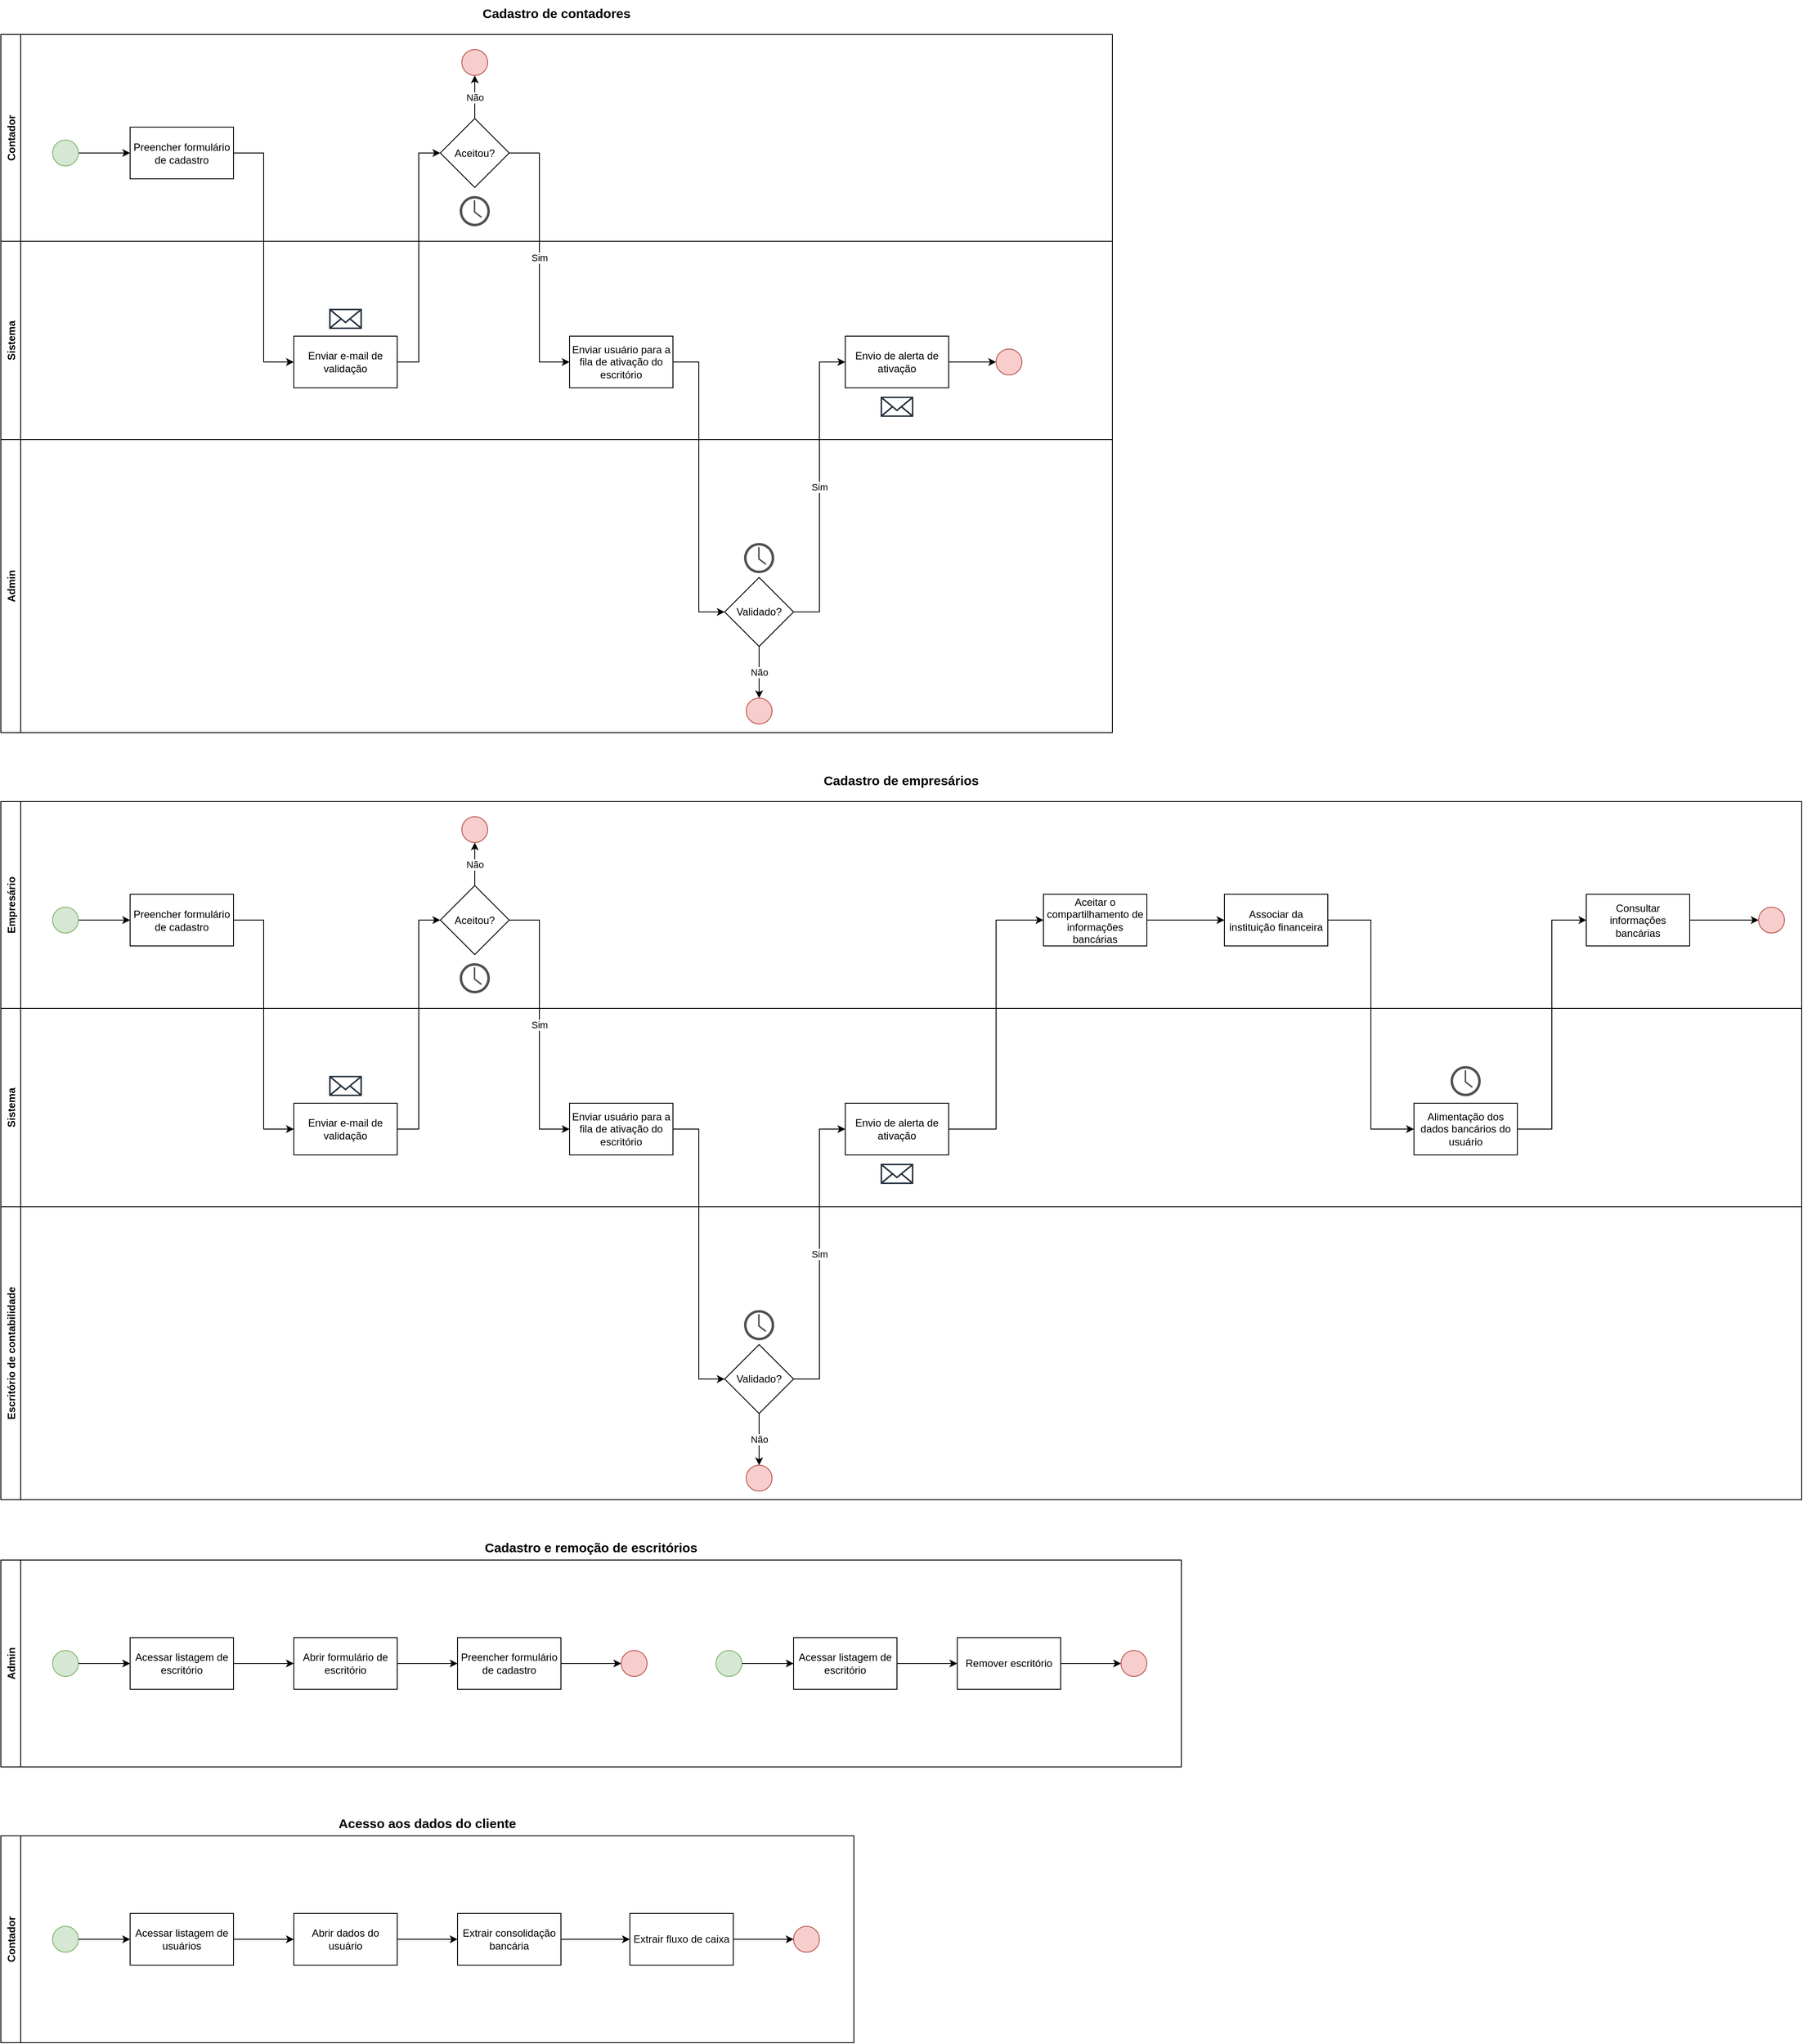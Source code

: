 <mxfile version="20.5.1" type="device"><diagram id="FkfbDTltOEAAS9930gdg" name="Page-1"><mxGraphModel dx="4740" dy="3630" grid="1" gridSize="10" guides="1" tooltips="1" connect="1" arrows="1" fold="1" page="1" pageScale="1" pageWidth="850" pageHeight="1100" math="0" shadow="0"><root><mxCell id="0"/><mxCell id="1" parent="0"/><mxCell id="MfCVlASSTnBVZ-4Pz3wF-3" style="edgeStyle=orthogonalEdgeStyle;rounded=0;orthogonalLoop=1;jettySize=auto;html=1;" edge="1" parent="1" source="MfCVlASSTnBVZ-4Pz3wF-1" target="MfCVlASSTnBVZ-4Pz3wF-2"><mxGeometry relative="1" as="geometry"/></mxCell><mxCell id="MfCVlASSTnBVZ-4Pz3wF-1" value="" style="ellipse;whiteSpace=wrap;html=1;aspect=fixed;fillColor=#d5e8d4;strokeColor=#82b366;" vertex="1" parent="1"><mxGeometry x="60" y="162.5" width="30" height="30" as="geometry"/></mxCell><mxCell id="MfCVlASSTnBVZ-4Pz3wF-5" style="edgeStyle=orthogonalEdgeStyle;rounded=0;orthogonalLoop=1;jettySize=auto;html=1;entryX=0;entryY=0.5;entryDx=0;entryDy=0;" edge="1" parent="1" source="MfCVlASSTnBVZ-4Pz3wF-2" target="MfCVlASSTnBVZ-4Pz3wF-4"><mxGeometry relative="1" as="geometry"/></mxCell><mxCell id="MfCVlASSTnBVZ-4Pz3wF-2" value="Preencher formulário de cadastro" style="rounded=0;whiteSpace=wrap;html=1;" vertex="1" parent="1"><mxGeometry x="150" y="147.5" width="120" height="60" as="geometry"/></mxCell><mxCell id="MfCVlASSTnBVZ-4Pz3wF-9" style="edgeStyle=orthogonalEdgeStyle;rounded=0;orthogonalLoop=1;jettySize=auto;html=1;entryX=0;entryY=0.5;entryDx=0;entryDy=0;" edge="1" parent="1" source="MfCVlASSTnBVZ-4Pz3wF-4" target="MfCVlASSTnBVZ-4Pz3wF-8"><mxGeometry relative="1" as="geometry"/></mxCell><mxCell id="MfCVlASSTnBVZ-4Pz3wF-4" value="Enviar e-mail de validação" style="rounded=0;whiteSpace=wrap;html=1;" vertex="1" parent="1"><mxGeometry x="340" y="390" width="120" height="60" as="geometry"/></mxCell><mxCell id="MfCVlASSTnBVZ-4Pz3wF-7" value="" style="sketch=0;outlineConnect=0;fontColor=#232F3E;gradientColor=none;fillColor=#232F3D;strokeColor=none;dashed=0;verticalLabelPosition=bottom;verticalAlign=top;align=center;html=1;fontSize=12;fontStyle=0;aspect=fixed;pointerEvents=1;shape=mxgraph.aws4.email_2;" vertex="1" parent="1"><mxGeometry x="381" y="358" width="38" height="23.87" as="geometry"/></mxCell><mxCell id="MfCVlASSTnBVZ-4Pz3wF-11" value="Não" style="edgeStyle=orthogonalEdgeStyle;rounded=0;orthogonalLoop=1;jettySize=auto;html=1;" edge="1" parent="1" source="MfCVlASSTnBVZ-4Pz3wF-8" target="MfCVlASSTnBVZ-4Pz3wF-10"><mxGeometry relative="1" as="geometry"/></mxCell><mxCell id="MfCVlASSTnBVZ-4Pz3wF-13" value="Sim" style="edgeStyle=orthogonalEdgeStyle;rounded=0;orthogonalLoop=1;jettySize=auto;html=1;entryX=0;entryY=0.5;entryDx=0;entryDy=0;" edge="1" parent="1" source="MfCVlASSTnBVZ-4Pz3wF-8" target="MfCVlASSTnBVZ-4Pz3wF-12"><mxGeometry relative="1" as="geometry"/></mxCell><mxCell id="MfCVlASSTnBVZ-4Pz3wF-8" value="Aceitou?" style="rhombus;whiteSpace=wrap;html=1;" vertex="1" parent="1"><mxGeometry x="510" y="137.5" width="80" height="80" as="geometry"/></mxCell><mxCell id="MfCVlASSTnBVZ-4Pz3wF-10" value="" style="ellipse;whiteSpace=wrap;html=1;aspect=fixed;fillColor=#f8cecc;strokeColor=#b85450;" vertex="1" parent="1"><mxGeometry x="535" y="57.5" width="30" height="30" as="geometry"/></mxCell><mxCell id="MfCVlASSTnBVZ-4Pz3wF-16" style="edgeStyle=orthogonalEdgeStyle;rounded=0;orthogonalLoop=1;jettySize=auto;html=1;entryX=0;entryY=0.5;entryDx=0;entryDy=0;" edge="1" parent="1" source="MfCVlASSTnBVZ-4Pz3wF-12" target="MfCVlASSTnBVZ-4Pz3wF-15"><mxGeometry relative="1" as="geometry"/></mxCell><mxCell id="MfCVlASSTnBVZ-4Pz3wF-12" value="Enviar usuário para a fila de ativação do escritório" style="rounded=0;whiteSpace=wrap;html=1;" vertex="1" parent="1"><mxGeometry x="660" y="390" width="120" height="60" as="geometry"/></mxCell><mxCell id="MfCVlASSTnBVZ-4Pz3wF-14" value="" style="sketch=0;pointerEvents=1;shadow=0;dashed=0;html=1;strokeColor=none;fillColor=#505050;labelPosition=center;verticalLabelPosition=bottom;verticalAlign=top;outlineConnect=0;align=center;shape=mxgraph.office.concepts.clock;" vertex="1" parent="1"><mxGeometry x="532.5" y="227.5" width="35" height="35" as="geometry"/></mxCell><mxCell id="MfCVlASSTnBVZ-4Pz3wF-18" value="Não" style="edgeStyle=orthogonalEdgeStyle;rounded=0;orthogonalLoop=1;jettySize=auto;html=1;entryX=0.5;entryY=0;entryDx=0;entryDy=0;" edge="1" parent="1" source="MfCVlASSTnBVZ-4Pz3wF-15" target="MfCVlASSTnBVZ-4Pz3wF-17"><mxGeometry relative="1" as="geometry"/></mxCell><mxCell id="MfCVlASSTnBVZ-4Pz3wF-20" value="Sim" style="edgeStyle=orthogonalEdgeStyle;rounded=0;orthogonalLoop=1;jettySize=auto;html=1;entryX=0;entryY=0.5;entryDx=0;entryDy=0;" edge="1" parent="1" source="MfCVlASSTnBVZ-4Pz3wF-15" target="MfCVlASSTnBVZ-4Pz3wF-19"><mxGeometry relative="1" as="geometry"/></mxCell><mxCell id="MfCVlASSTnBVZ-4Pz3wF-15" value="Validado?" style="rhombus;whiteSpace=wrap;html=1;" vertex="1" parent="1"><mxGeometry x="840" y="670" width="80" height="80" as="geometry"/></mxCell><mxCell id="MfCVlASSTnBVZ-4Pz3wF-17" value="" style="ellipse;whiteSpace=wrap;html=1;aspect=fixed;fillColor=#f8cecc;strokeColor=#b85450;" vertex="1" parent="1"><mxGeometry x="865" y="810" width="30" height="30" as="geometry"/></mxCell><mxCell id="MfCVlASSTnBVZ-4Pz3wF-24" style="edgeStyle=orthogonalEdgeStyle;rounded=0;orthogonalLoop=1;jettySize=auto;html=1;entryX=0;entryY=0.5;entryDx=0;entryDy=0;" edge="1" parent="1" source="MfCVlASSTnBVZ-4Pz3wF-19" target="MfCVlASSTnBVZ-4Pz3wF-32"><mxGeometry relative="1" as="geometry"><mxPoint x="1220.0" y="420" as="targetPoint"/></mxGeometry></mxCell><mxCell id="MfCVlASSTnBVZ-4Pz3wF-19" value="Envio de alerta de ativação" style="rounded=0;whiteSpace=wrap;html=1;" vertex="1" parent="1"><mxGeometry x="980" y="390" width="120" height="60" as="geometry"/></mxCell><mxCell id="MfCVlASSTnBVZ-4Pz3wF-21" value="" style="sketch=0;pointerEvents=1;shadow=0;dashed=0;html=1;strokeColor=none;fillColor=#505050;labelPosition=center;verticalLabelPosition=bottom;verticalAlign=top;outlineConnect=0;align=center;shape=mxgraph.office.concepts.clock;" vertex="1" parent="1"><mxGeometry x="862.5" y="630" width="35" height="35" as="geometry"/></mxCell><mxCell id="MfCVlASSTnBVZ-4Pz3wF-22" value="" style="sketch=0;outlineConnect=0;fontColor=#232F3E;gradientColor=none;fillColor=#232F3D;strokeColor=none;dashed=0;verticalLabelPosition=bottom;verticalAlign=top;align=center;html=1;fontSize=12;fontStyle=0;aspect=fixed;pointerEvents=1;shape=mxgraph.aws4.email_2;" vertex="1" parent="1"><mxGeometry x="1021" y="460" width="38" height="23.87" as="geometry"/></mxCell><mxCell id="MfCVlASSTnBVZ-4Pz3wF-28" style="edgeStyle=orthogonalEdgeStyle;rounded=0;orthogonalLoop=1;jettySize=auto;html=1;entryX=0;entryY=0.5;entryDx=0;entryDy=0;" edge="1" parent="1" source="MfCVlASSTnBVZ-4Pz3wF-25" target="MfCVlASSTnBVZ-4Pz3wF-30"><mxGeometry relative="1" as="geometry"><mxPoint x="1610.0" y="245" as="targetPoint"/></mxGeometry></mxCell><mxCell id="MfCVlASSTnBVZ-4Pz3wF-25" value="Associar da instituição financeira" style="rounded=0;whiteSpace=wrap;html=1;" vertex="1" parent="1"><mxGeometry x="1420" y="147.5" width="120" height="60" as="geometry"/></mxCell><mxCell id="MfCVlASSTnBVZ-4Pz3wF-35" style="edgeStyle=orthogonalEdgeStyle;rounded=0;orthogonalLoop=1;jettySize=auto;html=1;entryX=0;entryY=0.5;entryDx=0;entryDy=0;" edge="1" parent="1" source="MfCVlASSTnBVZ-4Pz3wF-30" target="MfCVlASSTnBVZ-4Pz3wF-34"><mxGeometry relative="1" as="geometry"/></mxCell><mxCell id="MfCVlASSTnBVZ-4Pz3wF-30" value="Alimentação dos dados bancários do usuário" style="rounded=0;whiteSpace=wrap;html=1;" vertex="1" parent="1"><mxGeometry x="1640" y="390" width="120" height="60" as="geometry"/></mxCell><mxCell id="MfCVlASSTnBVZ-4Pz3wF-31" value="" style="sketch=0;pointerEvents=1;shadow=0;dashed=0;html=1;strokeColor=none;fillColor=#505050;labelPosition=center;verticalLabelPosition=bottom;verticalAlign=top;outlineConnect=0;align=center;shape=mxgraph.office.concepts.clock;" vertex="1" parent="1"><mxGeometry x="1682.5" y="346.87" width="35" height="35" as="geometry"/></mxCell><mxCell id="MfCVlASSTnBVZ-4Pz3wF-33" style="edgeStyle=orthogonalEdgeStyle;rounded=0;orthogonalLoop=1;jettySize=auto;html=1;entryX=0;entryY=0.5;entryDx=0;entryDy=0;" edge="1" parent="1" source="MfCVlASSTnBVZ-4Pz3wF-32" target="MfCVlASSTnBVZ-4Pz3wF-25"><mxGeometry relative="1" as="geometry"/></mxCell><mxCell id="MfCVlASSTnBVZ-4Pz3wF-32" value="Aceitar o compartilhamento de informações bancárias" style="rounded=0;whiteSpace=wrap;html=1;" vertex="1" parent="1"><mxGeometry x="1210" y="147.5" width="120" height="60" as="geometry"/></mxCell><mxCell id="MfCVlASSTnBVZ-4Pz3wF-37" style="edgeStyle=orthogonalEdgeStyle;rounded=0;orthogonalLoop=1;jettySize=auto;html=1;entryX=0;entryY=0.5;entryDx=0;entryDy=0;" edge="1" parent="1" source="MfCVlASSTnBVZ-4Pz3wF-34" target="MfCVlASSTnBVZ-4Pz3wF-36"><mxGeometry relative="1" as="geometry"/></mxCell><mxCell id="MfCVlASSTnBVZ-4Pz3wF-34" value="Consultar informações bancárias" style="rounded=0;whiteSpace=wrap;html=1;" vertex="1" parent="1"><mxGeometry x="1840" y="147.5" width="120" height="60" as="geometry"/></mxCell><mxCell id="MfCVlASSTnBVZ-4Pz3wF-36" value="" style="ellipse;whiteSpace=wrap;html=1;aspect=fixed;fillColor=#f8cecc;strokeColor=#b85450;" vertex="1" parent="1"><mxGeometry x="2040" y="162.5" width="30" height="30" as="geometry"/></mxCell><mxCell id="MfCVlASSTnBVZ-4Pz3wF-39" value="Empresário" style="swimlane;horizontal=0;startSize=23;" vertex="1" parent="1"><mxGeometry y="40" width="2090" height="240" as="geometry"/></mxCell><mxCell id="MfCVlASSTnBVZ-4Pz3wF-40" value="Escritório de contabilidade" style="swimlane;horizontal=0;" vertex="1" parent="1"><mxGeometry y="510" width="2090" height="340" as="geometry"/></mxCell><mxCell id="MfCVlASSTnBVZ-4Pz3wF-41" value="Sistema" style="swimlane;horizontal=0;" vertex="1" parent="1"><mxGeometry y="280" width="2090" height="230" as="geometry"/></mxCell><mxCell id="MfCVlASSTnBVZ-4Pz3wF-42" value="Admin" style="swimlane;horizontal=0;" vertex="1" parent="1"><mxGeometry y="920" width="1370" height="240" as="geometry"/></mxCell><mxCell id="MfCVlASSTnBVZ-4Pz3wF-45" value="" style="ellipse;whiteSpace=wrap;html=1;aspect=fixed;fillColor=#d5e8d4;strokeColor=#82b366;" vertex="1" parent="MfCVlASSTnBVZ-4Pz3wF-42"><mxGeometry x="60" y="105" width="30" height="30" as="geometry"/></mxCell><mxCell id="MfCVlASSTnBVZ-4Pz3wF-57" style="edgeStyle=orthogonalEdgeStyle;rounded=0;orthogonalLoop=1;jettySize=auto;html=1;fontSize=15;" edge="1" parent="MfCVlASSTnBVZ-4Pz3wF-42" source="MfCVlASSTnBVZ-4Pz3wF-46" target="MfCVlASSTnBVZ-4Pz3wF-56"><mxGeometry relative="1" as="geometry"/></mxCell><mxCell id="MfCVlASSTnBVZ-4Pz3wF-46" value="Acessar listagem de escritório" style="rounded=0;whiteSpace=wrap;html=1;" vertex="1" parent="MfCVlASSTnBVZ-4Pz3wF-42"><mxGeometry x="150" y="90" width="120" height="60" as="geometry"/></mxCell><mxCell id="MfCVlASSTnBVZ-4Pz3wF-44" style="edgeStyle=orthogonalEdgeStyle;rounded=0;orthogonalLoop=1;jettySize=auto;html=1;" edge="1" parent="MfCVlASSTnBVZ-4Pz3wF-42" source="MfCVlASSTnBVZ-4Pz3wF-45" target="MfCVlASSTnBVZ-4Pz3wF-46"><mxGeometry relative="1" as="geometry"/></mxCell><mxCell id="MfCVlASSTnBVZ-4Pz3wF-59" style="edgeStyle=orthogonalEdgeStyle;rounded=0;orthogonalLoop=1;jettySize=auto;html=1;fontSize=15;" edge="1" parent="MfCVlASSTnBVZ-4Pz3wF-42" source="MfCVlASSTnBVZ-4Pz3wF-56" target="MfCVlASSTnBVZ-4Pz3wF-58"><mxGeometry relative="1" as="geometry"/></mxCell><mxCell id="MfCVlASSTnBVZ-4Pz3wF-56" value="Abrir formulário de escritório" style="rounded=0;whiteSpace=wrap;html=1;" vertex="1" parent="MfCVlASSTnBVZ-4Pz3wF-42"><mxGeometry x="340" y="90" width="120" height="60" as="geometry"/></mxCell><mxCell id="MfCVlASSTnBVZ-4Pz3wF-61" style="edgeStyle=orthogonalEdgeStyle;rounded=0;orthogonalLoop=1;jettySize=auto;html=1;entryX=0;entryY=0.5;entryDx=0;entryDy=0;fontSize=15;" edge="1" parent="MfCVlASSTnBVZ-4Pz3wF-42" source="MfCVlASSTnBVZ-4Pz3wF-58" target="MfCVlASSTnBVZ-4Pz3wF-60"><mxGeometry relative="1" as="geometry"/></mxCell><mxCell id="MfCVlASSTnBVZ-4Pz3wF-58" value="Preencher formulário de cadastro" style="rounded=0;whiteSpace=wrap;html=1;" vertex="1" parent="MfCVlASSTnBVZ-4Pz3wF-42"><mxGeometry x="530" y="90" width="120" height="60" as="geometry"/></mxCell><mxCell id="MfCVlASSTnBVZ-4Pz3wF-60" value="" style="ellipse;whiteSpace=wrap;html=1;aspect=fixed;fillColor=#f8cecc;strokeColor=#b85450;" vertex="1" parent="MfCVlASSTnBVZ-4Pz3wF-42"><mxGeometry x="720" y="105" width="30" height="30" as="geometry"/></mxCell><mxCell id="MfCVlASSTnBVZ-4Pz3wF-62" value="" style="ellipse;whiteSpace=wrap;html=1;aspect=fixed;fillColor=#d5e8d4;strokeColor=#82b366;" vertex="1" parent="MfCVlASSTnBVZ-4Pz3wF-42"><mxGeometry x="830" y="105" width="30" height="30" as="geometry"/></mxCell><mxCell id="MfCVlASSTnBVZ-4Pz3wF-63" style="edgeStyle=orthogonalEdgeStyle;rounded=0;orthogonalLoop=1;jettySize=auto;html=1;fontSize=15;" edge="1" source="MfCVlASSTnBVZ-4Pz3wF-64" target="MfCVlASSTnBVZ-4Pz3wF-67" parent="MfCVlASSTnBVZ-4Pz3wF-42"><mxGeometry relative="1" as="geometry"/></mxCell><mxCell id="MfCVlASSTnBVZ-4Pz3wF-64" value="Acessar listagem de escritório" style="rounded=0;whiteSpace=wrap;html=1;" vertex="1" parent="MfCVlASSTnBVZ-4Pz3wF-42"><mxGeometry x="920" y="90" width="120" height="60" as="geometry"/></mxCell><mxCell id="MfCVlASSTnBVZ-4Pz3wF-65" style="edgeStyle=orthogonalEdgeStyle;rounded=0;orthogonalLoop=1;jettySize=auto;html=1;" edge="1" source="MfCVlASSTnBVZ-4Pz3wF-62" target="MfCVlASSTnBVZ-4Pz3wF-64" parent="MfCVlASSTnBVZ-4Pz3wF-42"><mxGeometry relative="1" as="geometry"/></mxCell><mxCell id="MfCVlASSTnBVZ-4Pz3wF-66" style="edgeStyle=orthogonalEdgeStyle;rounded=0;orthogonalLoop=1;jettySize=auto;html=1;fontSize=15;" edge="1" source="MfCVlASSTnBVZ-4Pz3wF-67" parent="MfCVlASSTnBVZ-4Pz3wF-42"><mxGeometry relative="1" as="geometry"><mxPoint x="1300" y="120" as="targetPoint"/></mxGeometry></mxCell><mxCell id="MfCVlASSTnBVZ-4Pz3wF-67" value="Remover escritório" style="rounded=0;whiteSpace=wrap;html=1;" vertex="1" parent="MfCVlASSTnBVZ-4Pz3wF-42"><mxGeometry x="1110" y="90" width="120" height="60" as="geometry"/></mxCell><mxCell id="MfCVlASSTnBVZ-4Pz3wF-70" value="" style="ellipse;whiteSpace=wrap;html=1;aspect=fixed;fillColor=#f8cecc;strokeColor=#b85450;" vertex="1" parent="MfCVlASSTnBVZ-4Pz3wF-42"><mxGeometry x="1300" y="105" width="30" height="30" as="geometry"/></mxCell><mxCell id="MfCVlASSTnBVZ-4Pz3wF-43" value="&lt;b&gt;&lt;font style=&quot;font-size: 15px;&quot;&gt;Cadastro de empresários&lt;/font&gt;&lt;/b&gt;" style="text;html=1;strokeColor=none;fillColor=none;align=center;verticalAlign=middle;whiteSpace=wrap;rounded=0;" vertex="1" parent="1"><mxGeometry width="2090" height="30" as="geometry"/></mxCell><mxCell id="MfCVlASSTnBVZ-4Pz3wF-47" value="&lt;b&gt;&lt;font style=&quot;font-size: 15px;&quot;&gt;Cadastro e remoção de escritórios&lt;/font&gt;&lt;/b&gt;" style="text;html=1;strokeColor=none;fillColor=none;align=center;verticalAlign=middle;whiteSpace=wrap;rounded=0;" vertex="1" parent="1"><mxGeometry y="890" width="1370" height="30" as="geometry"/></mxCell><mxCell id="MfCVlASSTnBVZ-4Pz3wF-71" value="Contador" style="swimlane;horizontal=0;" vertex="1" parent="1"><mxGeometry y="1240" width="990" height="240" as="geometry"/></mxCell><mxCell id="MfCVlASSTnBVZ-4Pz3wF-155" value="" style="ellipse;whiteSpace=wrap;html=1;aspect=fixed;fillColor=#d5e8d4;strokeColor=#82b366;" vertex="1" parent="MfCVlASSTnBVZ-4Pz3wF-71"><mxGeometry x="60" y="105" width="30" height="30" as="geometry"/></mxCell><mxCell id="MfCVlASSTnBVZ-4Pz3wF-156" style="edgeStyle=orthogonalEdgeStyle;rounded=0;orthogonalLoop=1;jettySize=auto;html=1;fontSize=15;" edge="1" source="MfCVlASSTnBVZ-4Pz3wF-157" target="MfCVlASSTnBVZ-4Pz3wF-160" parent="MfCVlASSTnBVZ-4Pz3wF-71"><mxGeometry relative="1" as="geometry"/></mxCell><mxCell id="MfCVlASSTnBVZ-4Pz3wF-157" value="Acessar listagem de usuários" style="rounded=0;whiteSpace=wrap;html=1;" vertex="1" parent="MfCVlASSTnBVZ-4Pz3wF-71"><mxGeometry x="150" y="90" width="120" height="60" as="geometry"/></mxCell><mxCell id="MfCVlASSTnBVZ-4Pz3wF-158" style="edgeStyle=orthogonalEdgeStyle;rounded=0;orthogonalLoop=1;jettySize=auto;html=1;" edge="1" source="MfCVlASSTnBVZ-4Pz3wF-155" target="MfCVlASSTnBVZ-4Pz3wF-157" parent="MfCVlASSTnBVZ-4Pz3wF-71"><mxGeometry relative="1" as="geometry"/></mxCell><mxCell id="MfCVlASSTnBVZ-4Pz3wF-159" style="edgeStyle=orthogonalEdgeStyle;rounded=0;orthogonalLoop=1;jettySize=auto;html=1;fontSize=15;" edge="1" source="MfCVlASSTnBVZ-4Pz3wF-160" parent="MfCVlASSTnBVZ-4Pz3wF-71"><mxGeometry relative="1" as="geometry"><mxPoint x="530" y="120" as="targetPoint"/></mxGeometry></mxCell><mxCell id="MfCVlASSTnBVZ-4Pz3wF-160" value="Abrir dados do usuário" style="rounded=0;whiteSpace=wrap;html=1;" vertex="1" parent="MfCVlASSTnBVZ-4Pz3wF-71"><mxGeometry x="340" y="90" width="120" height="60" as="geometry"/></mxCell><mxCell id="MfCVlASSTnBVZ-4Pz3wF-166" style="edgeStyle=orthogonalEdgeStyle;rounded=0;orthogonalLoop=1;jettySize=auto;html=1;fontSize=15;" edge="1" parent="MfCVlASSTnBVZ-4Pz3wF-71" source="MfCVlASSTnBVZ-4Pz3wF-164" target="MfCVlASSTnBVZ-4Pz3wF-165"><mxGeometry relative="1" as="geometry"/></mxCell><mxCell id="MfCVlASSTnBVZ-4Pz3wF-164" value="Extrair consolidação bancária" style="rounded=0;whiteSpace=wrap;html=1;" vertex="1" parent="MfCVlASSTnBVZ-4Pz3wF-71"><mxGeometry x="530" y="90" width="120" height="60" as="geometry"/></mxCell><mxCell id="MfCVlASSTnBVZ-4Pz3wF-168" style="edgeStyle=orthogonalEdgeStyle;rounded=0;orthogonalLoop=1;jettySize=auto;html=1;entryX=0;entryY=0.5;entryDx=0;entryDy=0;fontSize=15;" edge="1" parent="MfCVlASSTnBVZ-4Pz3wF-71" source="MfCVlASSTnBVZ-4Pz3wF-165" target="MfCVlASSTnBVZ-4Pz3wF-167"><mxGeometry relative="1" as="geometry"/></mxCell><mxCell id="MfCVlASSTnBVZ-4Pz3wF-165" value="Extrair&amp;nbsp;fluxo de caixa" style="rounded=0;whiteSpace=wrap;html=1;" vertex="1" parent="MfCVlASSTnBVZ-4Pz3wF-71"><mxGeometry x="730" y="90" width="120" height="60" as="geometry"/></mxCell><mxCell id="MfCVlASSTnBVZ-4Pz3wF-167" value="" style="ellipse;whiteSpace=wrap;html=1;aspect=fixed;fillColor=#f8cecc;strokeColor=#b85450;" vertex="1" parent="MfCVlASSTnBVZ-4Pz3wF-71"><mxGeometry x="920" y="105" width="30" height="30" as="geometry"/></mxCell><mxCell id="MfCVlASSTnBVZ-4Pz3wF-88" value="&lt;b&gt;&lt;font style=&quot;font-size: 15px;&quot;&gt;Acesso aos dados do cliente&lt;/font&gt;&lt;/b&gt;" style="text;html=1;strokeColor=none;fillColor=none;align=center;verticalAlign=middle;whiteSpace=wrap;rounded=0;" vertex="1" parent="1"><mxGeometry y="1210" width="990" height="30" as="geometry"/></mxCell><mxCell id="MfCVlASSTnBVZ-4Pz3wF-128" style="edgeStyle=orthogonalEdgeStyle;rounded=0;orthogonalLoop=1;jettySize=auto;html=1;" edge="1" parent="1" source="MfCVlASSTnBVZ-4Pz3wF-129" target="MfCVlASSTnBVZ-4Pz3wF-131"><mxGeometry relative="1" as="geometry"/></mxCell><mxCell id="MfCVlASSTnBVZ-4Pz3wF-129" value="" style="ellipse;whiteSpace=wrap;html=1;aspect=fixed;fillColor=#d5e8d4;strokeColor=#82b366;" vertex="1" parent="1"><mxGeometry x="60" y="-727.5" width="30" height="30" as="geometry"/></mxCell><mxCell id="MfCVlASSTnBVZ-4Pz3wF-130" style="edgeStyle=orthogonalEdgeStyle;rounded=0;orthogonalLoop=1;jettySize=auto;html=1;entryX=0;entryY=0.5;entryDx=0;entryDy=0;" edge="1" parent="1" source="MfCVlASSTnBVZ-4Pz3wF-131" target="MfCVlASSTnBVZ-4Pz3wF-133"><mxGeometry relative="1" as="geometry"/></mxCell><mxCell id="MfCVlASSTnBVZ-4Pz3wF-131" value="Preencher formulário de cadastro" style="rounded=0;whiteSpace=wrap;html=1;" vertex="1" parent="1"><mxGeometry x="150" y="-742.5" width="120" height="60" as="geometry"/></mxCell><mxCell id="MfCVlASSTnBVZ-4Pz3wF-132" style="edgeStyle=orthogonalEdgeStyle;rounded=0;orthogonalLoop=1;jettySize=auto;html=1;entryX=0;entryY=0.5;entryDx=0;entryDy=0;" edge="1" parent="1" source="MfCVlASSTnBVZ-4Pz3wF-133" target="MfCVlASSTnBVZ-4Pz3wF-137"><mxGeometry relative="1" as="geometry"/></mxCell><mxCell id="MfCVlASSTnBVZ-4Pz3wF-133" value="Enviar e-mail de validação" style="rounded=0;whiteSpace=wrap;html=1;" vertex="1" parent="1"><mxGeometry x="340" y="-500" width="120" height="60" as="geometry"/></mxCell><mxCell id="MfCVlASSTnBVZ-4Pz3wF-134" value="" style="sketch=0;outlineConnect=0;fontColor=#232F3E;gradientColor=none;fillColor=#232F3D;strokeColor=none;dashed=0;verticalLabelPosition=bottom;verticalAlign=top;align=center;html=1;fontSize=12;fontStyle=0;aspect=fixed;pointerEvents=1;shape=mxgraph.aws4.email_2;" vertex="1" parent="1"><mxGeometry x="381" y="-532" width="38" height="23.87" as="geometry"/></mxCell><mxCell id="MfCVlASSTnBVZ-4Pz3wF-135" value="Não" style="edgeStyle=orthogonalEdgeStyle;rounded=0;orthogonalLoop=1;jettySize=auto;html=1;" edge="1" parent="1" source="MfCVlASSTnBVZ-4Pz3wF-137" target="MfCVlASSTnBVZ-4Pz3wF-138"><mxGeometry relative="1" as="geometry"/></mxCell><mxCell id="MfCVlASSTnBVZ-4Pz3wF-136" value="Sim" style="edgeStyle=orthogonalEdgeStyle;rounded=0;orthogonalLoop=1;jettySize=auto;html=1;entryX=0;entryY=0.5;entryDx=0;entryDy=0;" edge="1" parent="1" source="MfCVlASSTnBVZ-4Pz3wF-137" target="MfCVlASSTnBVZ-4Pz3wF-140"><mxGeometry relative="1" as="geometry"/></mxCell><mxCell id="MfCVlASSTnBVZ-4Pz3wF-137" value="Aceitou?" style="rhombus;whiteSpace=wrap;html=1;" vertex="1" parent="1"><mxGeometry x="510" y="-752.5" width="80" height="80" as="geometry"/></mxCell><mxCell id="MfCVlASSTnBVZ-4Pz3wF-138" value="" style="ellipse;whiteSpace=wrap;html=1;aspect=fixed;fillColor=#f8cecc;strokeColor=#b85450;" vertex="1" parent="1"><mxGeometry x="535" y="-832.5" width="30" height="30" as="geometry"/></mxCell><mxCell id="MfCVlASSTnBVZ-4Pz3wF-139" style="edgeStyle=orthogonalEdgeStyle;rounded=0;orthogonalLoop=1;jettySize=auto;html=1;entryX=0;entryY=0.5;entryDx=0;entryDy=0;" edge="1" parent="1" source="MfCVlASSTnBVZ-4Pz3wF-140" target="MfCVlASSTnBVZ-4Pz3wF-144"><mxGeometry relative="1" as="geometry"/></mxCell><mxCell id="MfCVlASSTnBVZ-4Pz3wF-140" value="Enviar usuário para a fila de ativação do escritório" style="rounded=0;whiteSpace=wrap;html=1;" vertex="1" parent="1"><mxGeometry x="660" y="-500" width="120" height="60" as="geometry"/></mxCell><mxCell id="MfCVlASSTnBVZ-4Pz3wF-141" value="" style="sketch=0;pointerEvents=1;shadow=0;dashed=0;html=1;strokeColor=none;fillColor=#505050;labelPosition=center;verticalLabelPosition=bottom;verticalAlign=top;outlineConnect=0;align=center;shape=mxgraph.office.concepts.clock;" vertex="1" parent="1"><mxGeometry x="532.5" y="-662.5" width="35" height="35" as="geometry"/></mxCell><mxCell id="MfCVlASSTnBVZ-4Pz3wF-142" value="Não" style="edgeStyle=orthogonalEdgeStyle;rounded=0;orthogonalLoop=1;jettySize=auto;html=1;entryX=0.5;entryY=0;entryDx=0;entryDy=0;" edge="1" parent="1" source="MfCVlASSTnBVZ-4Pz3wF-144" target="MfCVlASSTnBVZ-4Pz3wF-145"><mxGeometry relative="1" as="geometry"/></mxCell><mxCell id="MfCVlASSTnBVZ-4Pz3wF-143" value="Sim" style="edgeStyle=orthogonalEdgeStyle;rounded=0;orthogonalLoop=1;jettySize=auto;html=1;entryX=0;entryY=0.5;entryDx=0;entryDy=0;" edge="1" parent="1" source="MfCVlASSTnBVZ-4Pz3wF-144" target="MfCVlASSTnBVZ-4Pz3wF-147"><mxGeometry relative="1" as="geometry"/></mxCell><mxCell id="MfCVlASSTnBVZ-4Pz3wF-144" value="Validado?" style="rhombus;whiteSpace=wrap;html=1;" vertex="1" parent="1"><mxGeometry x="840" y="-220" width="80" height="80" as="geometry"/></mxCell><mxCell id="MfCVlASSTnBVZ-4Pz3wF-145" value="" style="ellipse;whiteSpace=wrap;html=1;aspect=fixed;fillColor=#f8cecc;strokeColor=#b85450;" vertex="1" parent="1"><mxGeometry x="865" y="-80" width="30" height="30" as="geometry"/></mxCell><mxCell id="MfCVlASSTnBVZ-4Pz3wF-146" style="edgeStyle=orthogonalEdgeStyle;rounded=0;orthogonalLoop=1;jettySize=auto;html=1;fontSize=15;" edge="1" parent="1" source="MfCVlASSTnBVZ-4Pz3wF-147" target="MfCVlASSTnBVZ-4Pz3wF-153"><mxGeometry relative="1" as="geometry"/></mxCell><mxCell id="MfCVlASSTnBVZ-4Pz3wF-147" value="Envio de alerta de ativação" style="rounded=0;whiteSpace=wrap;html=1;" vertex="1" parent="1"><mxGeometry x="980" y="-500" width="120" height="60" as="geometry"/></mxCell><mxCell id="MfCVlASSTnBVZ-4Pz3wF-148" value="" style="sketch=0;pointerEvents=1;shadow=0;dashed=0;html=1;strokeColor=none;fillColor=#505050;labelPosition=center;verticalLabelPosition=bottom;verticalAlign=top;outlineConnect=0;align=center;shape=mxgraph.office.concepts.clock;" vertex="1" parent="1"><mxGeometry x="862.5" y="-260" width="35" height="35" as="geometry"/></mxCell><mxCell id="MfCVlASSTnBVZ-4Pz3wF-149" value="" style="sketch=0;outlineConnect=0;fontColor=#232F3E;gradientColor=none;fillColor=#232F3D;strokeColor=none;dashed=0;verticalLabelPosition=bottom;verticalAlign=top;align=center;html=1;fontSize=12;fontStyle=0;aspect=fixed;pointerEvents=1;shape=mxgraph.aws4.email_2;" vertex="1" parent="1"><mxGeometry x="1021" y="-430" width="38" height="23.87" as="geometry"/></mxCell><mxCell id="MfCVlASSTnBVZ-4Pz3wF-150" value="Contador" style="swimlane;horizontal=0;" vertex="1" parent="1"><mxGeometry y="-850" width="1290" height="240" as="geometry"/></mxCell><mxCell id="MfCVlASSTnBVZ-4Pz3wF-151" value="Admin" style="swimlane;horizontal=0;" vertex="1" parent="1"><mxGeometry y="-380" width="1290" height="340" as="geometry"/></mxCell><mxCell id="MfCVlASSTnBVZ-4Pz3wF-152" value="Sistema" style="swimlane;horizontal=0;" vertex="1" parent="1"><mxGeometry y="-610" width="1290" height="230" as="geometry"/></mxCell><mxCell id="MfCVlASSTnBVZ-4Pz3wF-153" value="" style="ellipse;whiteSpace=wrap;html=1;aspect=fixed;fillColor=#f8cecc;strokeColor=#b85450;" vertex="1" parent="MfCVlASSTnBVZ-4Pz3wF-152"><mxGeometry x="1155" y="125" width="30" height="30" as="geometry"/></mxCell><mxCell id="MfCVlASSTnBVZ-4Pz3wF-154" value="&lt;b&gt;&lt;font style=&quot;font-size: 15px;&quot;&gt;Cadastro de contadores&lt;/font&gt;&lt;/b&gt;" style="text;html=1;strokeColor=none;fillColor=none;align=center;verticalAlign=middle;whiteSpace=wrap;rounded=0;" vertex="1" parent="1"><mxGeometry y="-890" width="1290" height="30" as="geometry"/></mxCell></root></mxGraphModel></diagram></mxfile>